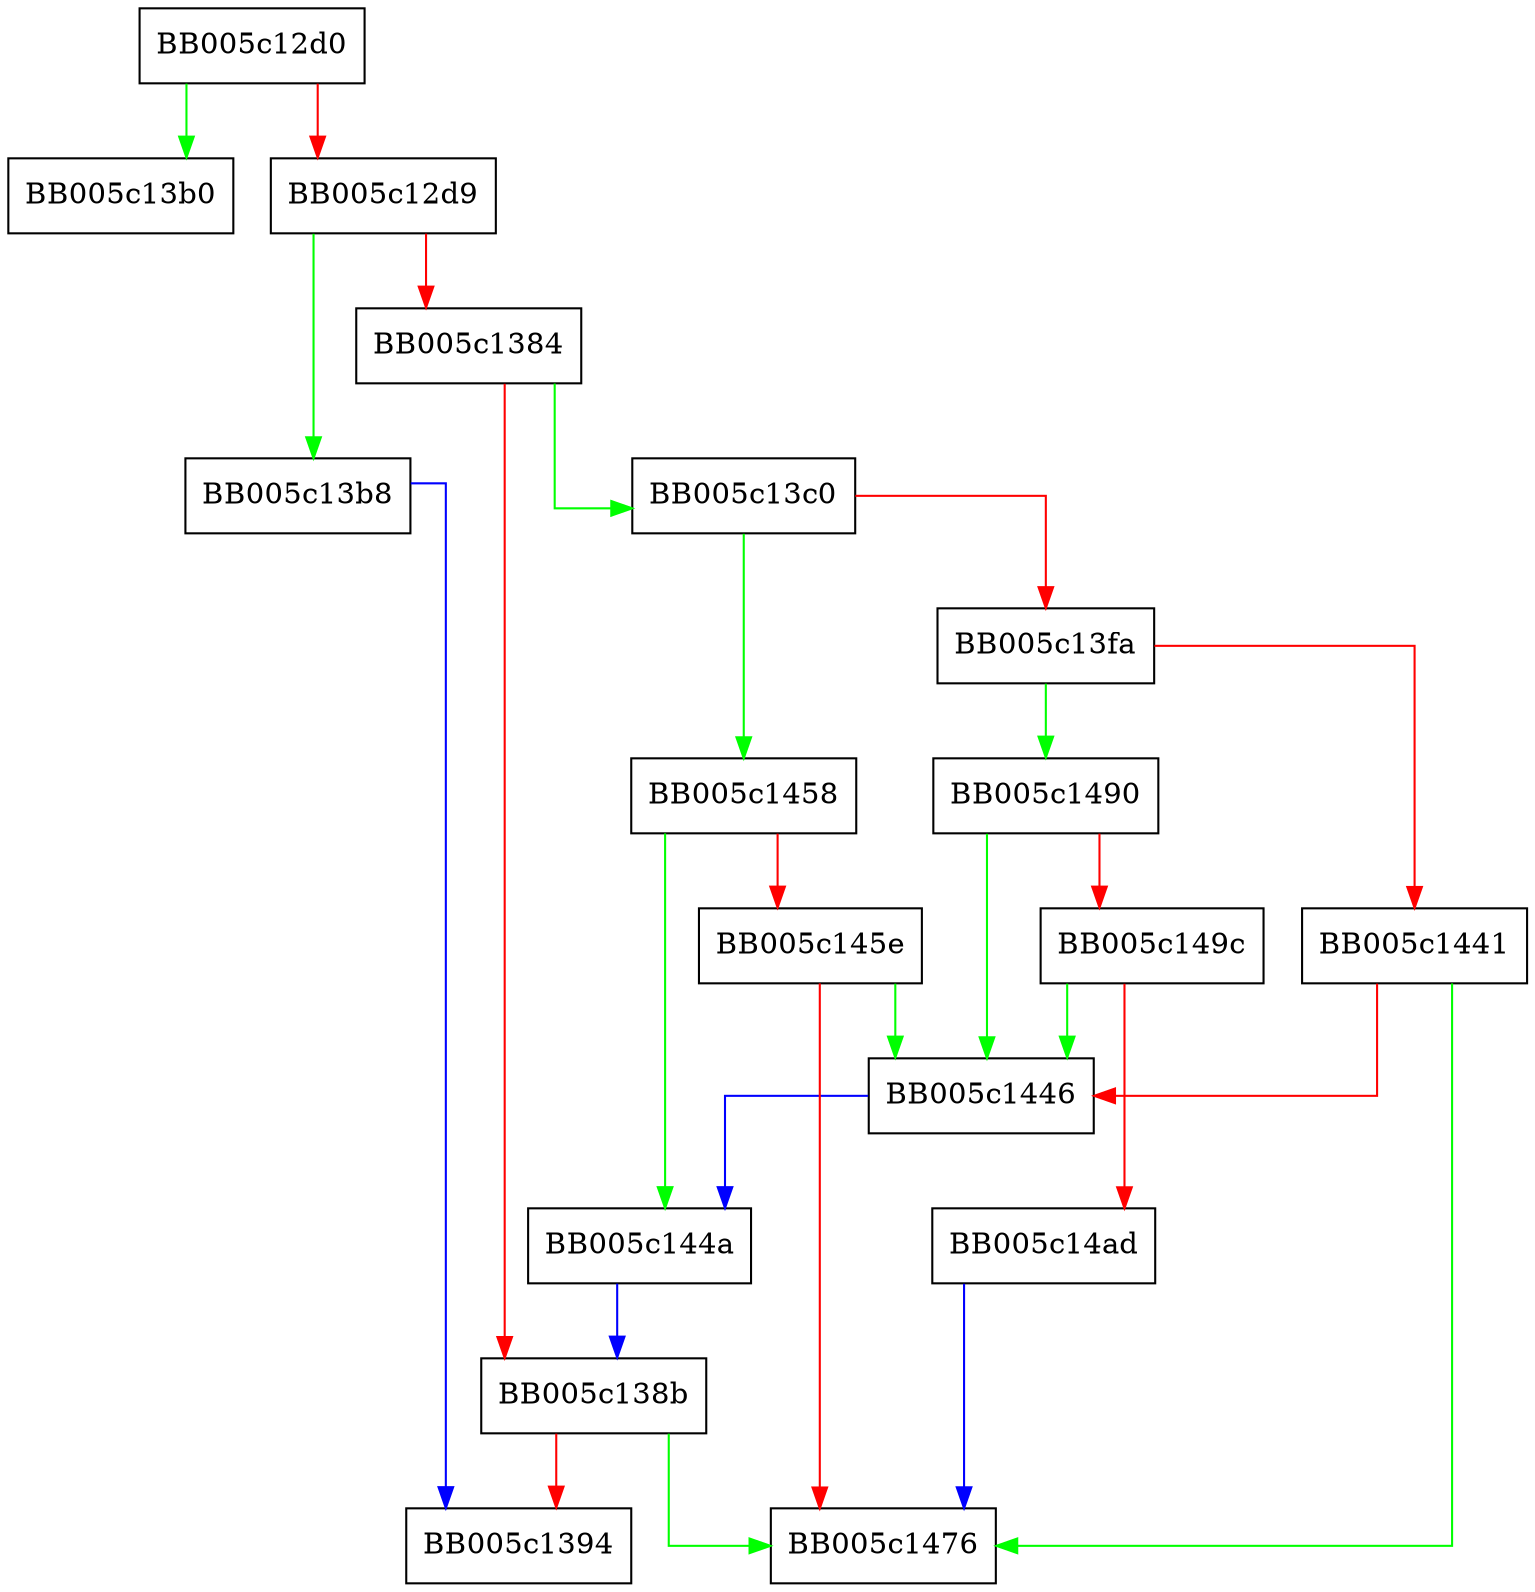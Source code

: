 digraph EVP_CIPHER_set_asn1_iv {
  node [shape="box"];
  graph [splines=ortho];
  BB005c12d0 -> BB005c13b0 [color="green"];
  BB005c12d0 -> BB005c12d9 [color="red"];
  BB005c12d9 -> BB005c13b8 [color="green"];
  BB005c12d9 -> BB005c1384 [color="red"];
  BB005c1384 -> BB005c13c0 [color="green"];
  BB005c1384 -> BB005c138b [color="red"];
  BB005c138b -> BB005c1476 [color="green"];
  BB005c138b -> BB005c1394 [color="red"];
  BB005c13b8 -> BB005c1394 [color="blue"];
  BB005c13c0 -> BB005c1458 [color="green"];
  BB005c13c0 -> BB005c13fa [color="red"];
  BB005c13fa -> BB005c1490 [color="green"];
  BB005c13fa -> BB005c1441 [color="red"];
  BB005c1441 -> BB005c1476 [color="green"];
  BB005c1441 -> BB005c1446 [color="red"];
  BB005c1446 -> BB005c144a [color="blue"];
  BB005c144a -> BB005c138b [color="blue"];
  BB005c1458 -> BB005c144a [color="green"];
  BB005c1458 -> BB005c145e [color="red"];
  BB005c145e -> BB005c1446 [color="green"];
  BB005c145e -> BB005c1476 [color="red"];
  BB005c1490 -> BB005c1446 [color="green"];
  BB005c1490 -> BB005c149c [color="red"];
  BB005c149c -> BB005c1446 [color="green"];
  BB005c149c -> BB005c14ad [color="red"];
  BB005c14ad -> BB005c1476 [color="blue"];
}